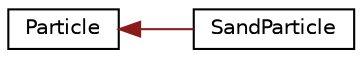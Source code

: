 digraph "Graphical Class Hierarchy"
{
  edge [fontname="Helvetica",fontsize="10",labelfontname="Helvetica",labelfontsize="10"];
  node [fontname="Helvetica",fontsize="10",shape=record];
  rankdir="LR";
  Node0 [label="Particle",height=0.2,width=0.4,color="black", fillcolor="white", style="filled",URL="$classParticle.html"];
  Node0 -> Node1 [dir="back",color="firebrick4",fontsize="10",style="solid",fontname="Helvetica"];
  Node1 [label="SandParticle",height=0.2,width=0.4,color="black", fillcolor="white", style="filled",URL="$classSandParticle.html"];
}
